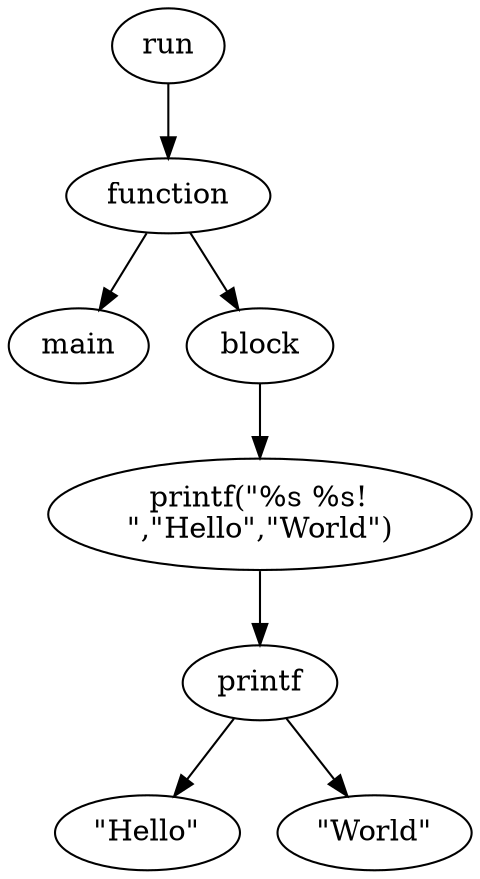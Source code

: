 digraph {
	8743555144677 [label=run]
	8743555144458 [label=function]
	8743555144677 -> 8743555144458
	8743555144176 [label=main]
	8743555144458 -> 8743555144176
	8743555144659 [label=block]
	8743555144458 -> 8743555144659
	8743555143993 [label="printf(\"%s %s!\n\",\"Hello\",\"World\")"]
	8743555144659 -> 8743555143993
	8743555144491 [label=printf]
	8743555143993 -> 8743555144491
	18257915953841632136 [label="\"Hello\""]
	8743555144491 -> 18257915953841632136
	5845093604275808094 [label="\"World\""]
	8743555144491 -> 5845093604275808094
}

